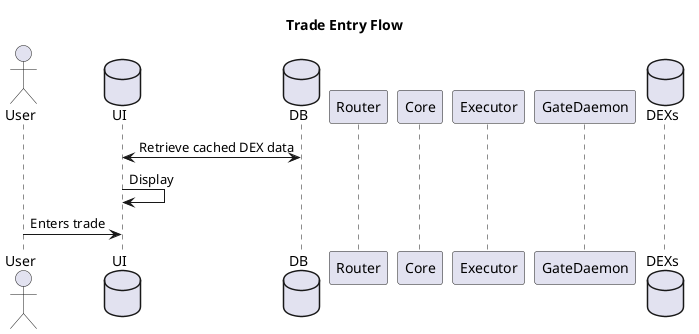 @startuml Trade Entry
title Trade Entry Flow

actor User
database "UI" as UI
database "DB" as DB
participant "Router" as R
participant "Core" as C
participant "Executor" as E
participant "GateDaemon" as GD
database "DEXs" as DEX

' == Authentication ==
UI <-> DB: Retrieve cached DEX data
UI -> UI: Display
User -> UI: Enters trade

@enduml
